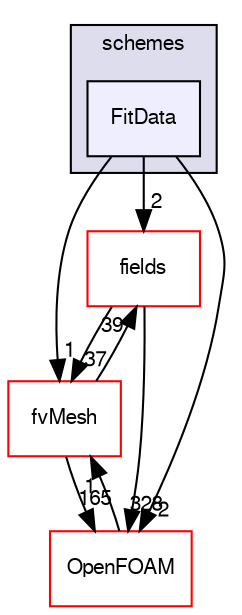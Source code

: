 digraph "src/finiteVolume/interpolation/surfaceInterpolation/schemes/FitData" {
  bgcolor=transparent;
  compound=true
  node [ fontsize="10", fontname="FreeSans"];
  edge [ labelfontsize="10", labelfontname="FreeSans"];
  subgraph clusterdir_deb7d71175aa940c147966c547ebcb7e {
    graph [ bgcolor="#ddddee", pencolor="black", label="schemes" fontname="FreeSans", fontsize="10", URL="dir_deb7d71175aa940c147966c547ebcb7e.html"]
  dir_8b1dd99eadfdd2f1d530ebe9643fb191 [shape=box, label="FitData", style="filled", fillcolor="#eeeeff", pencolor="black", URL="dir_8b1dd99eadfdd2f1d530ebe9643fb191.html"];
  }
  dir_25ab4a83a983f7bb7a38b7f63bb141b7 [shape=box label="fields" color="red" URL="dir_25ab4a83a983f7bb7a38b7f63bb141b7.html"];
  dir_c382fa095c9c33d8673c0dd60aaef275 [shape=box label="fvMesh" color="red" URL="dir_c382fa095c9c33d8673c0dd60aaef275.html"];
  dir_c5473ff19b20e6ec4dfe5c310b3778a8 [shape=box label="OpenFOAM" color="red" URL="dir_c5473ff19b20e6ec4dfe5c310b3778a8.html"];
  dir_25ab4a83a983f7bb7a38b7f63bb141b7->dir_c382fa095c9c33d8673c0dd60aaef275 [headlabel="37", labeldistance=1.5 headhref="dir_000783_000965.html"];
  dir_25ab4a83a983f7bb7a38b7f63bb141b7->dir_c5473ff19b20e6ec4dfe5c310b3778a8 [headlabel="328", labeldistance=1.5 headhref="dir_000783_001732.html"];
  dir_c382fa095c9c33d8673c0dd60aaef275->dir_25ab4a83a983f7bb7a38b7f63bb141b7 [headlabel="39", labeldistance=1.5 headhref="dir_000965_000783.html"];
  dir_c382fa095c9c33d8673c0dd60aaef275->dir_c5473ff19b20e6ec4dfe5c310b3778a8 [headlabel="165", labeldistance=1.5 headhref="dir_000965_001732.html"];
  dir_c5473ff19b20e6ec4dfe5c310b3778a8->dir_c382fa095c9c33d8673c0dd60aaef275 [headlabel="1", labeldistance=1.5 headhref="dir_001732_000965.html"];
  dir_8b1dd99eadfdd2f1d530ebe9643fb191->dir_25ab4a83a983f7bb7a38b7f63bb141b7 [headlabel="2", labeldistance=1.5 headhref="dir_001065_000783.html"];
  dir_8b1dd99eadfdd2f1d530ebe9643fb191->dir_c382fa095c9c33d8673c0dd60aaef275 [headlabel="1", labeldistance=1.5 headhref="dir_001065_000965.html"];
  dir_8b1dd99eadfdd2f1d530ebe9643fb191->dir_c5473ff19b20e6ec4dfe5c310b3778a8 [headlabel="2", labeldistance=1.5 headhref="dir_001065_001732.html"];
}
